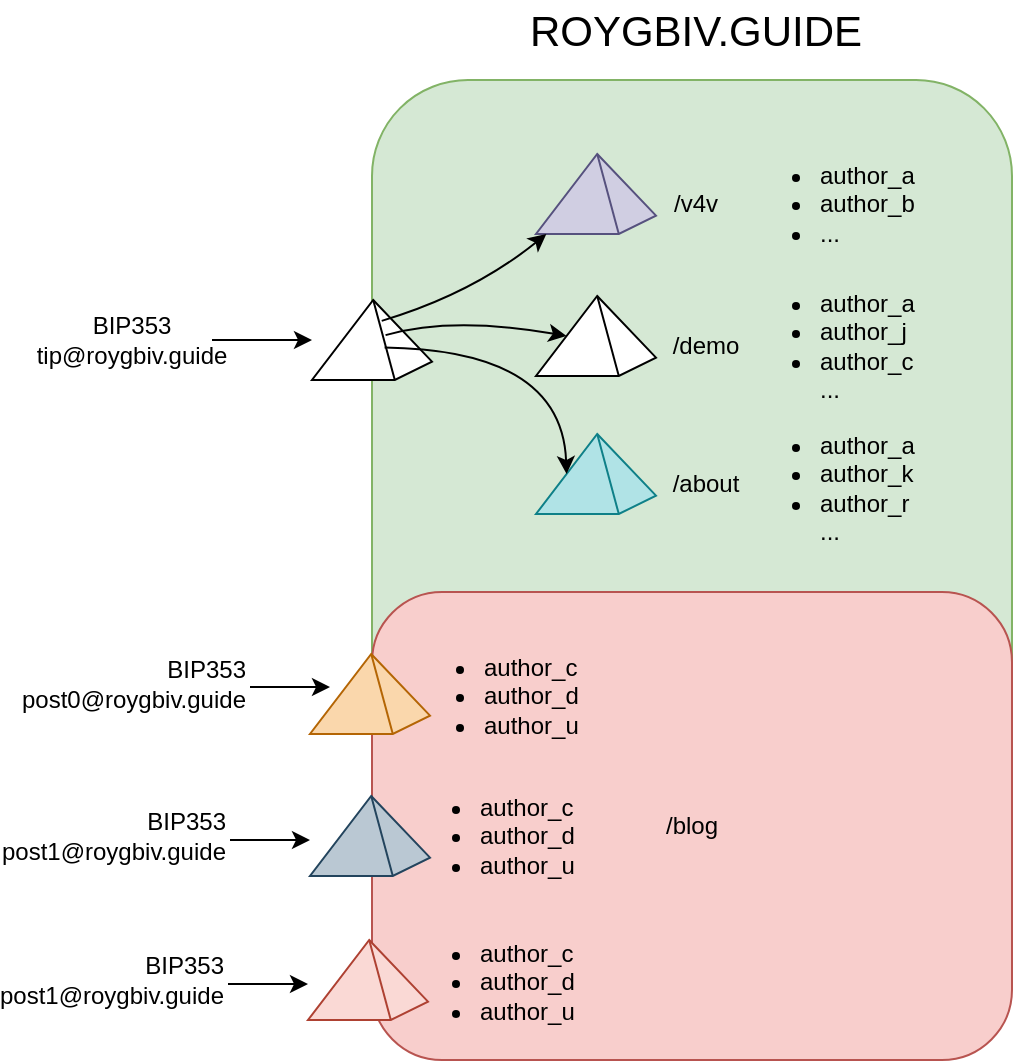 <mxfile version="24.7.7">
  <diagram name="Page-1" id="QUvGtigypCUAOAy9GkHb">
    <mxGraphModel dx="988" dy="549" grid="1" gridSize="10" guides="1" tooltips="1" connect="1" arrows="1" fold="1" page="1" pageScale="1" pageWidth="850" pageHeight="1100" math="0" shadow="0">
      <root>
        <mxCell id="0" />
        <mxCell id="1" parent="0" />
        <mxCell id="eZ1OUW9LwAsz-mW1PS5v-6" value="" style="rounded=1;whiteSpace=wrap;html=1;fillColor=#d5e8d4;strokeColor=#82b366;" vertex="1" parent="1">
          <mxGeometry x="320" y="360" width="320" height="490" as="geometry" />
        </mxCell>
        <mxCell id="fV_EQNfIdYzagkr4_pfz-2" value="" style="verticalLabelPosition=bottom;verticalAlign=top;html=1;shape=mxgraph.basic.pyramid;dx1=0.51;dx2=0.69;dy1=1;dy2=0.77;" parent="1" vertex="1">
          <mxGeometry x="290" y="470" width="60" height="40" as="geometry" />
        </mxCell>
        <mxCell id="fV_EQNfIdYzagkr4_pfz-3" value="ROYGBIV.GUIDE" style="text;html=1;align=center;verticalAlign=middle;whiteSpace=wrap;rounded=0;fontSize=21;" parent="1" vertex="1">
          <mxGeometry x="322" y="320" width="320" height="30" as="geometry" />
        </mxCell>
        <mxCell id="fV_EQNfIdYzagkr4_pfz-4" value="BIP353&lt;div&gt;tip@roygbiv.guide&lt;/div&gt;" style="text;html=1;align=center;verticalAlign=middle;whiteSpace=wrap;rounded=0;" parent="1" vertex="1">
          <mxGeometry x="160" y="475" width="80" height="30" as="geometry" />
        </mxCell>
        <mxCell id="fV_EQNfIdYzagkr4_pfz-5" value="" style="curved=1;endArrow=classic;html=1;rounded=0;" parent="1" source="fV_EQNfIdYzagkr4_pfz-4" target="fV_EQNfIdYzagkr4_pfz-2" edge="1">
          <mxGeometry width="50" height="50" relative="1" as="geometry">
            <mxPoint x="570" y="530" as="sourcePoint" />
            <mxPoint x="620" y="480" as="targetPoint" />
            <Array as="points">
              <mxPoint x="270" y="490" />
            </Array>
          </mxGeometry>
        </mxCell>
        <mxCell id="fV_EQNfIdYzagkr4_pfz-6" value="" style="verticalLabelPosition=bottom;verticalAlign=top;html=1;shape=mxgraph.basic.pyramid;dx1=0.51;dx2=0.69;dy1=1;dy2=0.77;fillColor=#b0e3e6;strokeColor=#0e8088;" parent="1" vertex="1">
          <mxGeometry x="402" y="537" width="60" height="40" as="geometry" />
        </mxCell>
        <mxCell id="fV_EQNfIdYzagkr4_pfz-7" value="" style="verticalLabelPosition=bottom;verticalAlign=top;html=1;shape=mxgraph.basic.pyramid;dx1=0.51;dx2=0.69;dy1=1;dy2=0.77;" parent="1" vertex="1">
          <mxGeometry x="402" y="468" width="60" height="40" as="geometry" />
        </mxCell>
        <mxCell id="fV_EQNfIdYzagkr4_pfz-8" value="" style="verticalLabelPosition=bottom;verticalAlign=top;html=1;shape=mxgraph.basic.pyramid;dx1=0.51;dx2=0.69;dy1=1;dy2=0.77;fillColor=#d0cee2;strokeColor=#56517e;" parent="1" vertex="1">
          <mxGeometry x="402" y="397" width="60" height="40" as="geometry" />
        </mxCell>
        <mxCell id="fV_EQNfIdYzagkr4_pfz-9" value="" style="curved=1;endArrow=classic;html=1;rounded=0;exitX=0.581;exitY=0.261;exitDx=0;exitDy=0;exitPerimeter=0;" parent="1" source="fV_EQNfIdYzagkr4_pfz-2" target="fV_EQNfIdYzagkr4_pfz-8" edge="1">
          <mxGeometry width="50" height="50" relative="1" as="geometry">
            <mxPoint x="180" y="537" as="sourcePoint" />
            <mxPoint x="300" y="537" as="targetPoint" />
            <Array as="points">
              <mxPoint x="370" y="467" />
            </Array>
          </mxGeometry>
        </mxCell>
        <mxCell id="fV_EQNfIdYzagkr4_pfz-11" value="" style="curved=1;endArrow=classic;html=1;rounded=0;entryX=0;entryY=0;entryDx=15.3;entryDy=20;entryPerimeter=0;exitX=0.613;exitY=0.439;exitDx=0;exitDy=0;exitPerimeter=0;" parent="1" source="fV_EQNfIdYzagkr4_pfz-2" target="fV_EQNfIdYzagkr4_pfz-7" edge="1">
          <mxGeometry width="50" height="50" relative="1" as="geometry">
            <mxPoint x="370" y="540" as="sourcePoint" />
            <mxPoint x="490" y="475" as="targetPoint" />
            <Array as="points">
              <mxPoint x="360" y="478" />
            </Array>
          </mxGeometry>
        </mxCell>
        <mxCell id="fV_EQNfIdYzagkr4_pfz-12" value="" style="curved=1;endArrow=classic;html=1;rounded=0;exitX=0.605;exitY=0.594;exitDx=0;exitDy=0;exitPerimeter=0;entryX=0;entryY=0;entryDx=15.3;entryDy=20;entryPerimeter=0;" parent="1" source="fV_EQNfIdYzagkr4_pfz-2" target="fV_EQNfIdYzagkr4_pfz-6" edge="1">
          <mxGeometry width="50" height="50" relative="1" as="geometry">
            <mxPoint x="349" y="502" as="sourcePoint" />
            <mxPoint x="450" y="497" as="targetPoint" />
            <Array as="points">
              <mxPoint x="415" y="495" />
            </Array>
          </mxGeometry>
        </mxCell>
        <mxCell id="fV_EQNfIdYzagkr4_pfz-14" value="BIP353&lt;div&gt;post1@roygbiv.guide&lt;/div&gt;" style="text;html=1;align=right;verticalAlign=middle;whiteSpace=wrap;rounded=0;" parent="1" vertex="1">
          <mxGeometry x="169" y="723.5" width="80" height="29" as="geometry" />
        </mxCell>
        <mxCell id="fV_EQNfIdYzagkr4_pfz-15" value="" style="curved=1;endArrow=classic;html=1;rounded=0;" parent="1" edge="1">
          <mxGeometry width="50" height="50" relative="1" as="geometry">
            <mxPoint x="249" y="740" as="sourcePoint" />
            <mxPoint x="289" y="740" as="targetPoint" />
            <Array as="points">
              <mxPoint x="269" y="740" />
            </Array>
          </mxGeometry>
        </mxCell>
        <mxCell id="fV_EQNfIdYzagkr4_pfz-24" value="BIP353&lt;div&gt;post0@roygbiv.guide&lt;/div&gt;" style="text;html=1;align=right;verticalAlign=middle;whiteSpace=wrap;rounded=0;" parent="1" vertex="1">
          <mxGeometry x="179" y="647" width="80" height="29" as="geometry" />
        </mxCell>
        <mxCell id="fV_EQNfIdYzagkr4_pfz-25" value="" style="curved=1;endArrow=classic;html=1;rounded=0;" parent="1" edge="1">
          <mxGeometry width="50" height="50" relative="1" as="geometry">
            <mxPoint x="259" y="663.5" as="sourcePoint" />
            <mxPoint x="299" y="663.5" as="targetPoint" />
            <Array as="points">
              <mxPoint x="279" y="663.5" />
            </Array>
          </mxGeometry>
        </mxCell>
        <mxCell id="fV_EQNfIdYzagkr4_pfz-26" value="BIP353&lt;div&gt;post1@roygbiv.guide&lt;/div&gt;" style="text;html=1;align=right;verticalAlign=middle;whiteSpace=wrap;rounded=0;" parent="1" vertex="1">
          <mxGeometry x="168" y="795.5" width="80" height="29" as="geometry" />
        </mxCell>
        <mxCell id="fV_EQNfIdYzagkr4_pfz-27" value="" style="curved=1;endArrow=classic;html=1;rounded=0;" parent="1" edge="1">
          <mxGeometry width="50" height="50" relative="1" as="geometry">
            <mxPoint x="248" y="812" as="sourcePoint" />
            <mxPoint x="288" y="812" as="targetPoint" />
            <Array as="points">
              <mxPoint x="268" y="812" />
            </Array>
          </mxGeometry>
        </mxCell>
        <mxCell id="fV_EQNfIdYzagkr4_pfz-30" value="/about" style="text;html=1;align=center;verticalAlign=middle;whiteSpace=wrap;rounded=0;" parent="1" vertex="1">
          <mxGeometry x="457" y="547" width="60" height="30" as="geometry" />
        </mxCell>
        <mxCell id="fV_EQNfIdYzagkr4_pfz-31" value="/demo" style="text;html=1;align=center;verticalAlign=middle;whiteSpace=wrap;rounded=0;" parent="1" vertex="1">
          <mxGeometry x="457" y="478" width="60" height="30" as="geometry" />
        </mxCell>
        <mxCell id="fV_EQNfIdYzagkr4_pfz-32" value="/v4v" style="text;html=1;align=center;verticalAlign=middle;whiteSpace=wrap;rounded=0;" parent="1" vertex="1">
          <mxGeometry x="452" y="407" width="60" height="30" as="geometry" />
        </mxCell>
        <mxCell id="eZ1OUW9LwAsz-mW1PS5v-2" value="/blog" style="rounded=1;whiteSpace=wrap;html=1;fillColor=#f8cecc;strokeColor=#b85450;" vertex="1" parent="1">
          <mxGeometry x="320" y="616" width="320" height="234" as="geometry" />
        </mxCell>
        <mxCell id="fV_EQNfIdYzagkr4_pfz-36" value="&lt;ul&gt;&lt;li&gt;author_a&lt;/li&gt;&lt;li&gt;author_k&lt;/li&gt;&lt;li&gt;author_r&lt;br&gt;...&lt;/li&gt;&lt;/ul&gt;" style="text;html=1;align=left;verticalAlign=middle;whiteSpace=wrap;rounded=0;" parent="1" vertex="1">
          <mxGeometry x="502" y="549" width="120" height="30" as="geometry" />
        </mxCell>
        <mxCell id="fV_EQNfIdYzagkr4_pfz-37" value="&lt;ul&gt;&lt;li&gt;author_a&lt;/li&gt;&lt;li&gt;author_j&lt;/li&gt;&lt;li&gt;author_c&lt;br&gt;...&lt;/li&gt;&lt;/ul&gt;" style="text;html=1;align=left;verticalAlign=middle;whiteSpace=wrap;rounded=0;" parent="1" vertex="1">
          <mxGeometry x="502" y="478" width="120" height="30" as="geometry" />
        </mxCell>
        <mxCell id="fV_EQNfIdYzagkr4_pfz-38" value="&lt;ul&gt;&lt;li&gt;author_a&lt;/li&gt;&lt;li&gt;author_b&lt;/li&gt;&lt;li&gt;...&lt;/li&gt;&lt;/ul&gt;" style="text;html=1;align=left;verticalAlign=middle;whiteSpace=wrap;rounded=0;" parent="1" vertex="1">
          <mxGeometry x="502" y="407" width="120" height="30" as="geometry" />
        </mxCell>
        <mxCell id="fV_EQNfIdYzagkr4_pfz-17" value="" style="verticalLabelPosition=bottom;verticalAlign=top;html=1;shape=mxgraph.basic.pyramid;dx1=0.51;dx2=0.69;dy1=1;dy2=0.77;fillColor=#bac8d3;strokeColor=#23445d;" parent="1" vertex="1">
          <mxGeometry x="289" y="718" width="60" height="40" as="geometry" />
        </mxCell>
        <mxCell id="fV_EQNfIdYzagkr4_pfz-18" value="" style="verticalLabelPosition=bottom;verticalAlign=top;html=1;shape=mxgraph.basic.pyramid;dx1=0.51;dx2=0.69;dy1=1;dy2=0.77;fillColor=#fad7ac;strokeColor=#b46504;" parent="1" vertex="1">
          <mxGeometry x="289" y="647" width="60" height="40" as="geometry" />
        </mxCell>
        <mxCell id="fV_EQNfIdYzagkr4_pfz-28" value="" style="verticalLabelPosition=bottom;verticalAlign=top;html=1;shape=mxgraph.basic.pyramid;dx1=0.51;dx2=0.69;dy1=1;dy2=0.77;fillColor=#fad9d5;strokeColor=#ae4132;" parent="1" vertex="1">
          <mxGeometry x="288" y="790" width="60" height="40" as="geometry" />
        </mxCell>
        <mxCell id="fV_EQNfIdYzagkr4_pfz-33" value="&lt;ul&gt;&lt;li&gt;author_c&lt;/li&gt;&lt;li&gt;author_d&lt;/li&gt;&lt;li&gt;author_u&lt;/li&gt;&lt;/ul&gt;" style="text;html=1;align=left;verticalAlign=middle;whiteSpace=wrap;rounded=0;" parent="1" vertex="1">
          <mxGeometry x="334" y="653" width="120" height="30" as="geometry" />
        </mxCell>
        <mxCell id="eZ1OUW9LwAsz-mW1PS5v-3" value="&lt;ul&gt;&lt;li&gt;author_c&lt;/li&gt;&lt;li&gt;author_d&lt;/li&gt;&lt;li&gt;author_u&lt;/li&gt;&lt;/ul&gt;" style="text;html=1;align=left;verticalAlign=middle;whiteSpace=wrap;rounded=0;" vertex="1" parent="1">
          <mxGeometry x="332" y="723" width="120" height="30" as="geometry" />
        </mxCell>
        <mxCell id="eZ1OUW9LwAsz-mW1PS5v-8" value="&lt;ul&gt;&lt;li&gt;author_c&lt;/li&gt;&lt;li&gt;author_d&lt;/li&gt;&lt;li&gt;author_u&lt;/li&gt;&lt;/ul&gt;" style="text;html=1;align=left;verticalAlign=middle;whiteSpace=wrap;rounded=0;" vertex="1" parent="1">
          <mxGeometry x="332" y="795.5" width="120" height="30" as="geometry" />
        </mxCell>
      </root>
    </mxGraphModel>
  </diagram>
</mxfile>
